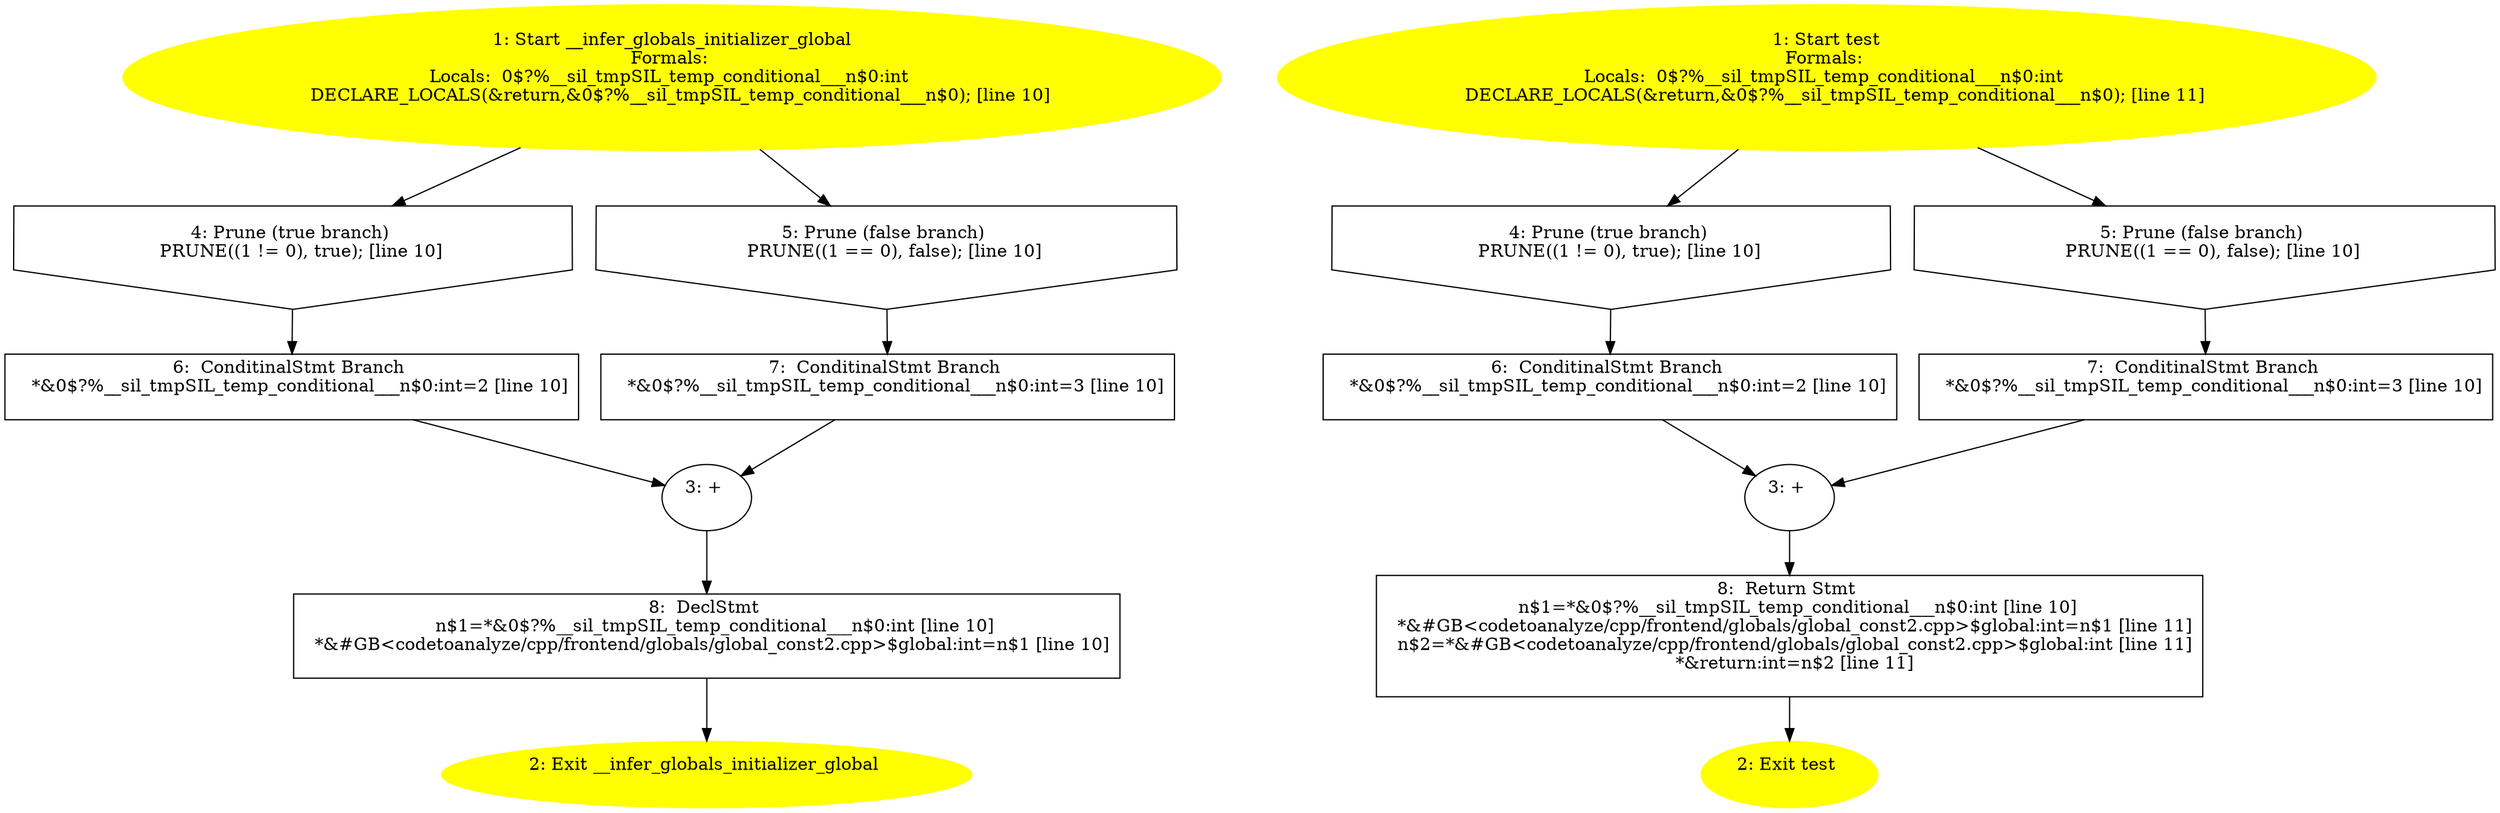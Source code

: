 /* @generated */
digraph iCFG {
"__infer_globals_initializer_global.bdc08c089842ce08b974b22a75daf78e_1" [label="1: Start __infer_globals_initializer_global\nFormals: \nLocals:  0$?%__sil_tmpSIL_temp_conditional___n$0:int \n   DECLARE_LOCALS(&return,&0$?%__sil_tmpSIL_temp_conditional___n$0); [line 10]\n " color=yellow style=filled]
	

	 "__infer_globals_initializer_global.bdc08c089842ce08b974b22a75daf78e_1" -> "__infer_globals_initializer_global.bdc08c089842ce08b974b22a75daf78e_4" ;
	 "__infer_globals_initializer_global.bdc08c089842ce08b974b22a75daf78e_1" -> "__infer_globals_initializer_global.bdc08c089842ce08b974b22a75daf78e_5" ;
"__infer_globals_initializer_global.bdc08c089842ce08b974b22a75daf78e_2" [label="2: Exit __infer_globals_initializer_global \n  " color=yellow style=filled]
	

"__infer_globals_initializer_global.bdc08c089842ce08b974b22a75daf78e_3" [label="3: + \n  " ]
	

	 "__infer_globals_initializer_global.bdc08c089842ce08b974b22a75daf78e_3" -> "__infer_globals_initializer_global.bdc08c089842ce08b974b22a75daf78e_8" ;
"__infer_globals_initializer_global.bdc08c089842ce08b974b22a75daf78e_4" [label="4: Prune (true branch) \n   PRUNE((1 != 0), true); [line 10]\n " shape="invhouse"]
	

	 "__infer_globals_initializer_global.bdc08c089842ce08b974b22a75daf78e_4" -> "__infer_globals_initializer_global.bdc08c089842ce08b974b22a75daf78e_6" ;
"__infer_globals_initializer_global.bdc08c089842ce08b974b22a75daf78e_5" [label="5: Prune (false branch) \n   PRUNE((1 == 0), false); [line 10]\n " shape="invhouse"]
	

	 "__infer_globals_initializer_global.bdc08c089842ce08b974b22a75daf78e_5" -> "__infer_globals_initializer_global.bdc08c089842ce08b974b22a75daf78e_7" ;
"__infer_globals_initializer_global.bdc08c089842ce08b974b22a75daf78e_6" [label="6:  ConditinalStmt Branch \n   *&0$?%__sil_tmpSIL_temp_conditional___n$0:int=2 [line 10]\n " shape="box"]
	

	 "__infer_globals_initializer_global.bdc08c089842ce08b974b22a75daf78e_6" -> "__infer_globals_initializer_global.bdc08c089842ce08b974b22a75daf78e_3" ;
"__infer_globals_initializer_global.bdc08c089842ce08b974b22a75daf78e_7" [label="7:  ConditinalStmt Branch \n   *&0$?%__sil_tmpSIL_temp_conditional___n$0:int=3 [line 10]\n " shape="box"]
	

	 "__infer_globals_initializer_global.bdc08c089842ce08b974b22a75daf78e_7" -> "__infer_globals_initializer_global.bdc08c089842ce08b974b22a75daf78e_3" ;
"__infer_globals_initializer_global.bdc08c089842ce08b974b22a75daf78e_8" [label="8:  DeclStmt \n   n$1=*&0$?%__sil_tmpSIL_temp_conditional___n$0:int [line 10]\n  *&#GB<codetoanalyze/cpp/frontend/globals/global_const2.cpp>$global:int=n$1 [line 10]\n " shape="box"]
	

	 "__infer_globals_initializer_global.bdc08c089842ce08b974b22a75daf78e_8" -> "__infer_globals_initializer_global.bdc08c089842ce08b974b22a75daf78e_2" ;
"test#_Z4testv.1b928d988491fdd2fa78fcb048d46e8c_1" [label="1: Start test\nFormals: \nLocals:  0$?%__sil_tmpSIL_temp_conditional___n$0:int \n   DECLARE_LOCALS(&return,&0$?%__sil_tmpSIL_temp_conditional___n$0); [line 11]\n " color=yellow style=filled]
	

	 "test#_Z4testv.1b928d988491fdd2fa78fcb048d46e8c_1" -> "test#_Z4testv.1b928d988491fdd2fa78fcb048d46e8c_4" ;
	 "test#_Z4testv.1b928d988491fdd2fa78fcb048d46e8c_1" -> "test#_Z4testv.1b928d988491fdd2fa78fcb048d46e8c_5" ;
"test#_Z4testv.1b928d988491fdd2fa78fcb048d46e8c_2" [label="2: Exit test \n  " color=yellow style=filled]
	

"test#_Z4testv.1b928d988491fdd2fa78fcb048d46e8c_3" [label="3: + \n  " ]
	

	 "test#_Z4testv.1b928d988491fdd2fa78fcb048d46e8c_3" -> "test#_Z4testv.1b928d988491fdd2fa78fcb048d46e8c_8" ;
"test#_Z4testv.1b928d988491fdd2fa78fcb048d46e8c_4" [label="4: Prune (true branch) \n   PRUNE((1 != 0), true); [line 10]\n " shape="invhouse"]
	

	 "test#_Z4testv.1b928d988491fdd2fa78fcb048d46e8c_4" -> "test#_Z4testv.1b928d988491fdd2fa78fcb048d46e8c_6" ;
"test#_Z4testv.1b928d988491fdd2fa78fcb048d46e8c_5" [label="5: Prune (false branch) \n   PRUNE((1 == 0), false); [line 10]\n " shape="invhouse"]
	

	 "test#_Z4testv.1b928d988491fdd2fa78fcb048d46e8c_5" -> "test#_Z4testv.1b928d988491fdd2fa78fcb048d46e8c_7" ;
"test#_Z4testv.1b928d988491fdd2fa78fcb048d46e8c_6" [label="6:  ConditinalStmt Branch \n   *&0$?%__sil_tmpSIL_temp_conditional___n$0:int=2 [line 10]\n " shape="box"]
	

	 "test#_Z4testv.1b928d988491fdd2fa78fcb048d46e8c_6" -> "test#_Z4testv.1b928d988491fdd2fa78fcb048d46e8c_3" ;
"test#_Z4testv.1b928d988491fdd2fa78fcb048d46e8c_7" [label="7:  ConditinalStmt Branch \n   *&0$?%__sil_tmpSIL_temp_conditional___n$0:int=3 [line 10]\n " shape="box"]
	

	 "test#_Z4testv.1b928d988491fdd2fa78fcb048d46e8c_7" -> "test#_Z4testv.1b928d988491fdd2fa78fcb048d46e8c_3" ;
"test#_Z4testv.1b928d988491fdd2fa78fcb048d46e8c_8" [label="8:  Return Stmt \n   n$1=*&0$?%__sil_tmpSIL_temp_conditional___n$0:int [line 10]\n  *&#GB<codetoanalyze/cpp/frontend/globals/global_const2.cpp>$global:int=n$1 [line 11]\n  n$2=*&#GB<codetoanalyze/cpp/frontend/globals/global_const2.cpp>$global:int [line 11]\n  *&return:int=n$2 [line 11]\n " shape="box"]
	

	 "test#_Z4testv.1b928d988491fdd2fa78fcb048d46e8c_8" -> "test#_Z4testv.1b928d988491fdd2fa78fcb048d46e8c_2" ;
}
